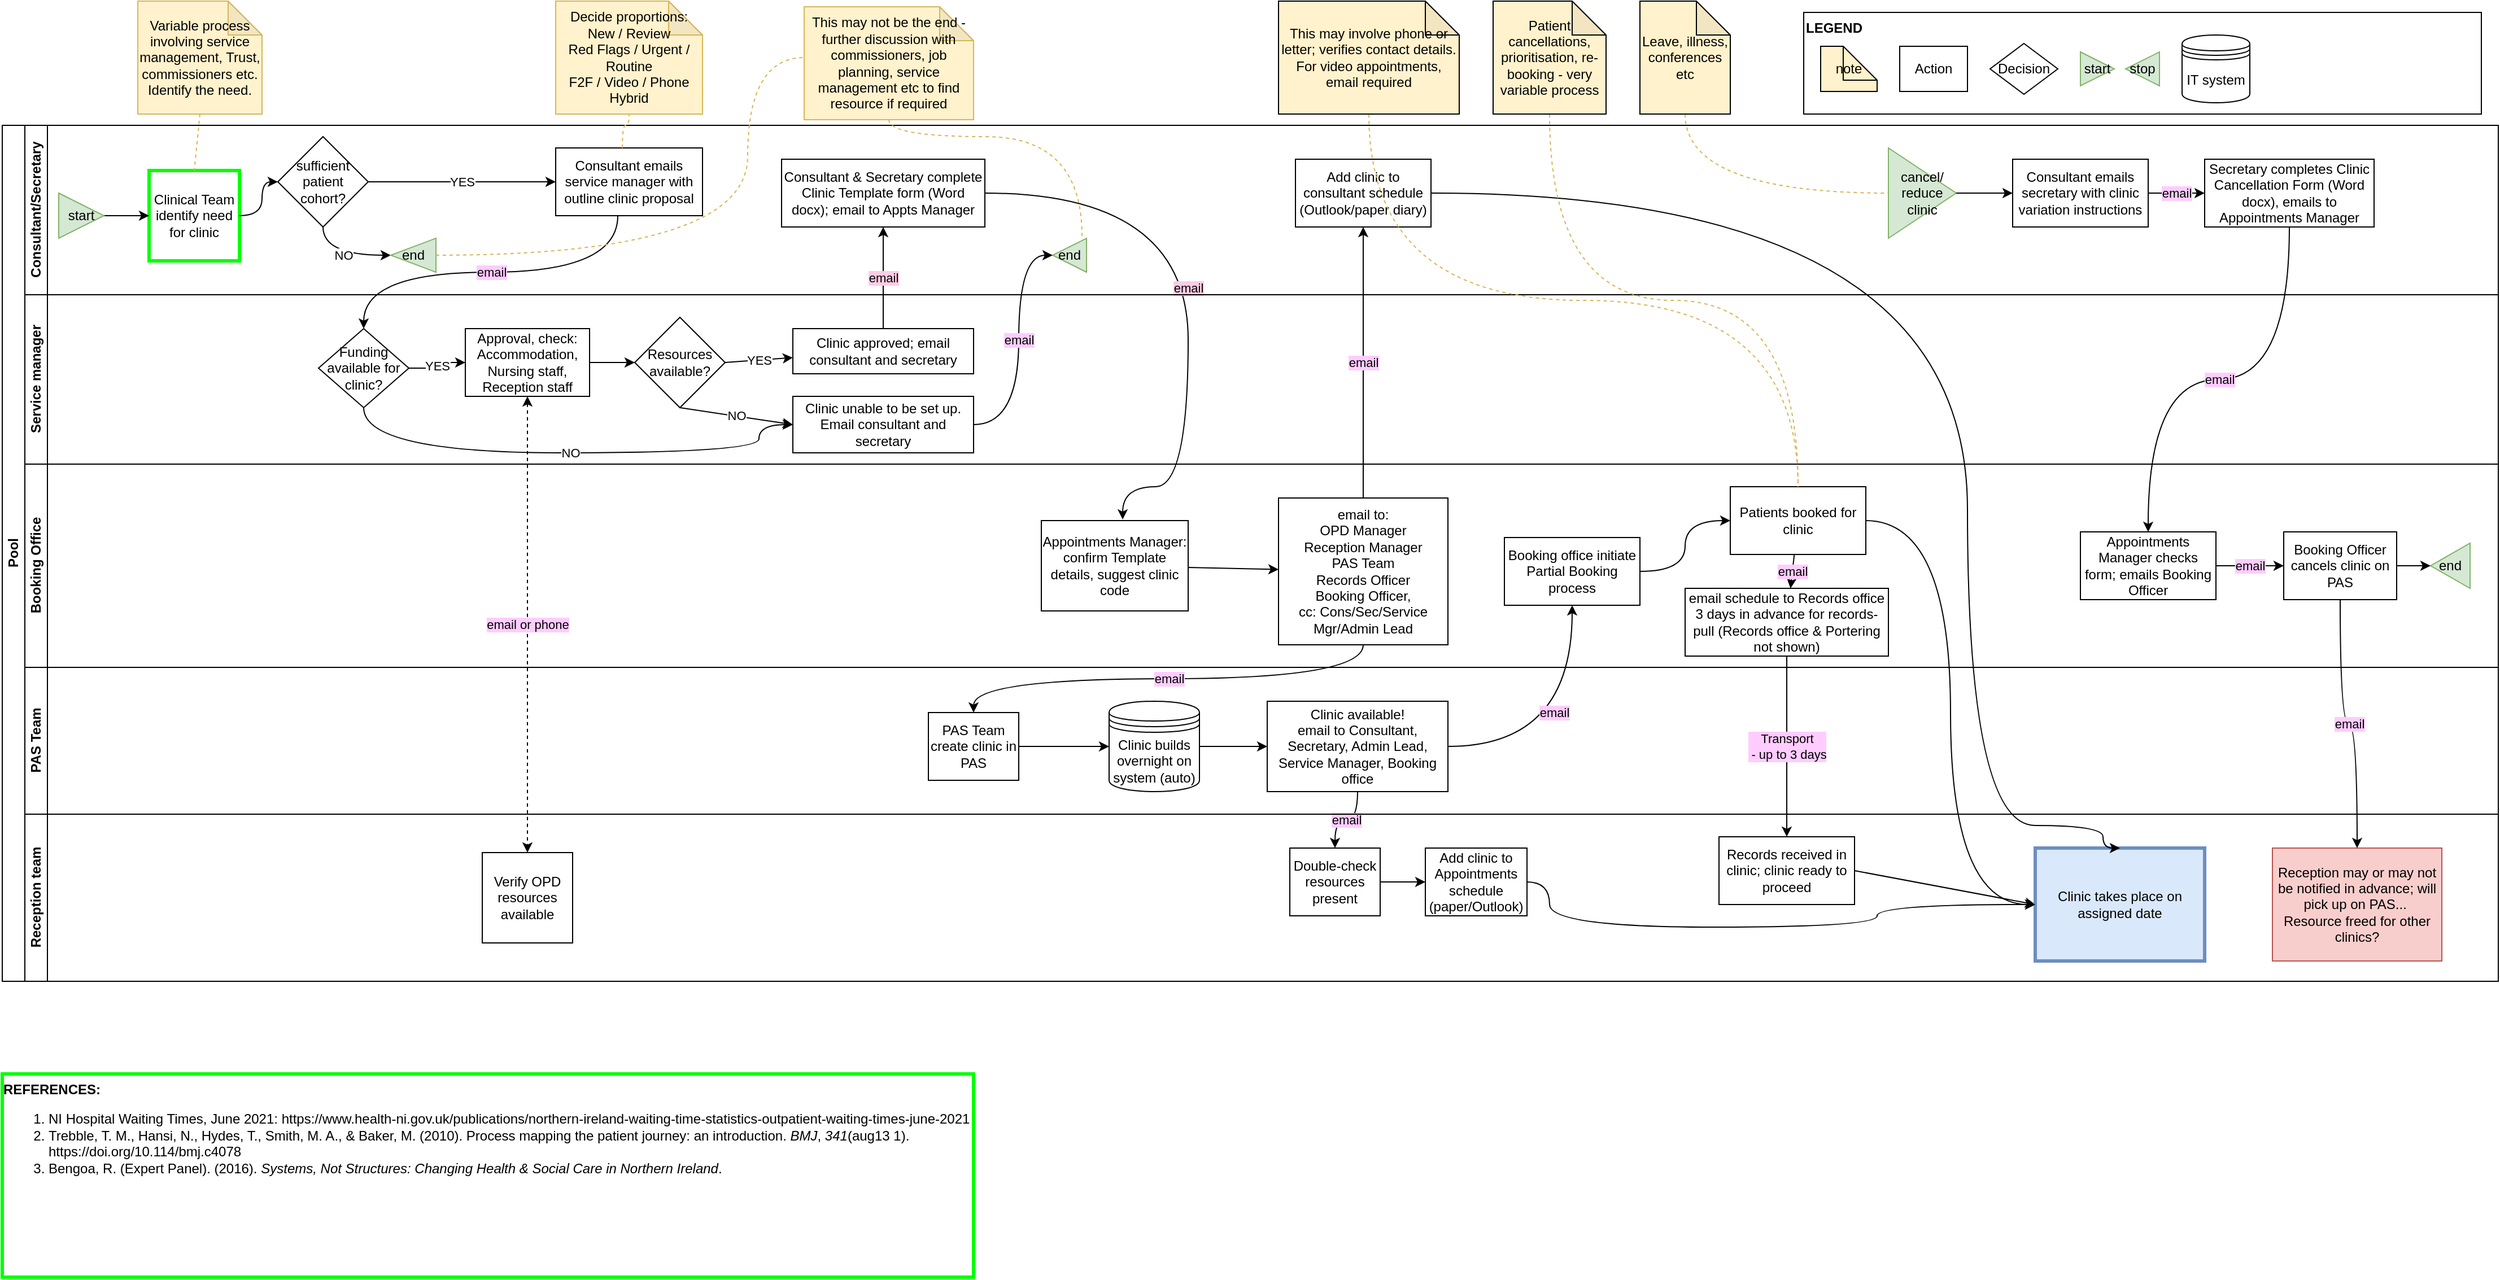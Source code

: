 <mxfile version="15.7.0" type="github">
  <diagram id="prtHgNgQTEPvFCAcTncT" name="Page-1">
    <mxGraphModel dx="1673" dy="829" grid="1" gridSize="10" guides="1" tooltips="1" connect="1" arrows="1" fold="1" page="1" pageScale="1" pageWidth="827" pageHeight="1169" math="0" shadow="0">
      <root>
        <mxCell id="0" />
        <mxCell id="1" parent="0" />
        <mxCell id="dNxyNK7c78bLwvsdeMH5-19" value="Pool" style="swimlane;html=1;childLayout=stackLayout;resizeParent=1;resizeParentMax=0;horizontal=0;startSize=20;horizontalStack=0;fillColor=default;strokeColor=default;fontColor=default;" parent="1" vertex="1">
          <mxGeometry x="130" y="140" width="2210" height="758" as="geometry" />
        </mxCell>
        <mxCell id="dNxyNK7c78bLwvsdeMH5-35" value="email" style="edgeStyle=orthogonalEdgeStyle;rounded=0;orthogonalLoop=1;jettySize=auto;html=1;endArrow=classic;endFill=1;labelBackgroundColor=#FFCCE6;fontColor=default;exitX=1;exitY=0.5;exitDx=0;exitDy=0;fillColor=#e1d5e7;curved=1;entryX=0.554;entryY=-0.012;entryDx=0;entryDy=0;entryPerimeter=0;" parent="dNxyNK7c78bLwvsdeMH5-19" source="dNxyNK7c78bLwvsdeMH5-28" target="dNxyNK7c78bLwvsdeMH5-34" edge="1">
          <mxGeometry relative="1" as="geometry">
            <Array as="points">
              <mxPoint x="1050" y="60" />
              <mxPoint x="1050" y="320" />
              <mxPoint x="992" y="320" />
            </Array>
          </mxGeometry>
        </mxCell>
        <mxCell id="dNxyNK7c78bLwvsdeMH5-21" value="Consultant/Secretary" style="swimlane;html=1;startSize=20;horizontal=0;fillColor=default;strokeColor=default;fontColor=default;" parent="dNxyNK7c78bLwvsdeMH5-19" vertex="1">
          <mxGeometry x="20" width="2190" height="150" as="geometry" />
        </mxCell>
        <mxCell id="dNxyNK7c78bLwvsdeMH5-26" value="Consultant emails service manager with outline clinic proposal" style="rounded=0;whiteSpace=wrap;html=1;fontFamily=Helvetica;fontSize=12;fontColor=#000000;align=center;fillColor=default;strokeColor=default;" parent="dNxyNK7c78bLwvsdeMH5-21" vertex="1">
          <mxGeometry x="470" y="20" width="130" height="60" as="geometry" />
        </mxCell>
        <mxCell id="dNxyNK7c78bLwvsdeMH5-28" value="Consultant &amp;amp; Secretary complete Clinic Template form (Word docx); email to Appts Manager" style="whiteSpace=wrap;html=1;fontFamily=Helvetica;fontSize=12;fontColor=#000000;align=center;fillColor=default;strokeColor=default;" parent="dNxyNK7c78bLwvsdeMH5-21" vertex="1">
          <mxGeometry x="670" y="30" width="180" height="60" as="geometry" />
        </mxCell>
        <mxCell id="bUu3UqVvejy8OzPvvDE9-3" value="YES" style="edgeStyle=orthogonalEdgeStyle;rounded=0;orthogonalLoop=1;jettySize=auto;html=1;exitX=1;exitY=0.5;exitDx=0;exitDy=0;entryX=0;entryY=0.5;entryDx=0;entryDy=0;labelBackgroundColor=default;fontColor=default;strokeColor=default;startArrow=none;fillColor=default;" parent="dNxyNK7c78bLwvsdeMH5-21" source="bUu3UqVvejy8OzPvvDE9-5" target="dNxyNK7c78bLwvsdeMH5-26" edge="1">
          <mxGeometry relative="1" as="geometry" />
        </mxCell>
        <mxCell id="bUu3UqVvejy8OzPvvDE9-2" value="Clinical Team identify need for clinic" style="whiteSpace=wrap;html=1;aspect=fixed;fontColor=default;strokeColor=#00FF00;fillColor=default;strokeWidth=3;" parent="dNxyNK7c78bLwvsdeMH5-21" vertex="1">
          <mxGeometry x="110" y="40" width="80" height="80" as="geometry" />
        </mxCell>
        <mxCell id="bUu3UqVvejy8OzPvvDE9-5" value="sufficient patient cohort?" style="rhombus;whiteSpace=wrap;html=1;fontColor=default;strokeColor=default;fillColor=default;" parent="dNxyNK7c78bLwvsdeMH5-21" vertex="1">
          <mxGeometry x="224" y="10" width="80" height="80" as="geometry" />
        </mxCell>
        <mxCell id="bUu3UqVvejy8OzPvvDE9-6" value="" style="edgeStyle=orthogonalEdgeStyle;rounded=0;orthogonalLoop=1;jettySize=auto;html=1;exitX=1;exitY=0.5;exitDx=0;exitDy=0;entryX=0;entryY=0.5;entryDx=0;entryDy=0;labelBackgroundColor=default;fontColor=default;strokeColor=default;endArrow=classic;fillColor=default;endFill=1;curved=1;" parent="dNxyNK7c78bLwvsdeMH5-21" source="bUu3UqVvejy8OzPvvDE9-2" target="bUu3UqVvejy8OzPvvDE9-5" edge="1">
          <mxGeometry relative="1" as="geometry">
            <mxPoint x="314" y="290" as="sourcePoint" />
            <mxPoint x="454" y="290" as="targetPoint" />
          </mxGeometry>
        </mxCell>
        <mxCell id="bUu3UqVvejy8OzPvvDE9-7" value="NO" style="edgeStyle=orthogonalEdgeStyle;rounded=0;orthogonalLoop=1;jettySize=auto;html=1;exitX=0.5;exitY=1;exitDx=0;exitDy=0;labelBackgroundColor=default;fontColor=default;strokeColor=default;entryX=1;entryY=0.5;entryDx=0;entryDy=0;fillColor=default;curved=1;" parent="dNxyNK7c78bLwvsdeMH5-21" source="bUu3UqVvejy8OzPvvDE9-5" target="bUu3UqVvejy8OzPvvDE9-9" edge="1">
          <mxGeometry relative="1" as="geometry">
            <mxPoint x="298" y="100" as="targetPoint" />
          </mxGeometry>
        </mxCell>
        <mxCell id="bUu3UqVvejy8OzPvvDE9-9" value="end" style="triangle;whiteSpace=wrap;html=1;strokeColor=#82b366;fillColor=#d5e8d4;comic=0;direction=west;fontColor=default;" parent="dNxyNK7c78bLwvsdeMH5-21" vertex="1">
          <mxGeometry x="324" y="100" width="40" height="30" as="geometry" />
        </mxCell>
        <mxCell id="bUu3UqVvejy8OzPvvDE9-26" style="edgeStyle=orthogonalEdgeStyle;rounded=0;orthogonalLoop=1;jettySize=auto;html=1;exitX=1;exitY=0.5;exitDx=0;exitDy=0;entryX=0;entryY=0.5;entryDx=0;entryDy=0;labelBackgroundColor=default;fontColor=default;strokeColor=default;fillColor=default;" parent="dNxyNK7c78bLwvsdeMH5-21" source="dNxyNK7c78bLwvsdeMH5-23" target="bUu3UqVvejy8OzPvvDE9-2" edge="1">
          <mxGeometry relative="1" as="geometry" />
        </mxCell>
        <mxCell id="dNxyNK7c78bLwvsdeMH5-23" value="start" style="triangle;whiteSpace=wrap;html=1;fillColor=#d5e8d4;strokeColor=#82b366;fontColor=default;" parent="dNxyNK7c78bLwvsdeMH5-21" vertex="1">
          <mxGeometry x="30" y="60" width="40" height="40" as="geometry" />
        </mxCell>
        <mxCell id="bUu3UqVvejy8OzPvvDE9-34" value="Add clinic to consultant schedule (Outlook/paper diary)" style="whiteSpace=wrap;html=1;fontColor=#000000;fillColor=default;strokeColor=default;" parent="dNxyNK7c78bLwvsdeMH5-21" vertex="1">
          <mxGeometry x="1125" y="30" width="120" height="60" as="geometry" />
        </mxCell>
        <mxCell id="bUu3UqVvejy8OzPvvDE9-47" value="cancel/ reduce clinic" style="triangle;whiteSpace=wrap;html=1;labelBackgroundColor=none;comic=0;strokeColor=#82b366;fillColor=#d5e8d4;fontColor=default;" parent="dNxyNK7c78bLwvsdeMH5-21" vertex="1">
          <mxGeometry x="1650" y="20" width="60" height="80" as="geometry" />
        </mxCell>
        <mxCell id="ydvmDRrFAN9WvAYJlnI0-10" value="Secretary completes Clinic Cancellation Form (Word docx), emails to Appointments Manager" style="whiteSpace=wrap;html=1;fillColor=none;comic=0;" parent="dNxyNK7c78bLwvsdeMH5-21" vertex="1">
          <mxGeometry x="1930" y="30" width="150" height="60" as="geometry" />
        </mxCell>
        <mxCell id="dNxyNK7c78bLwvsdeMH5-20" value="Service manager" style="swimlane;html=1;startSize=20;horizontal=0;fillColor=default;strokeColor=default;fontColor=default;" parent="dNxyNK7c78bLwvsdeMH5-19" vertex="1">
          <mxGeometry x="20" y="150" width="2190" height="150" as="geometry" />
        </mxCell>
        <mxCell id="ydvmDRrFAN9WvAYJlnI0-27" value="NO" style="edgeStyle=orthogonalEdgeStyle;curved=1;rounded=0;orthogonalLoop=1;jettySize=auto;html=1;exitX=0.5;exitY=1;exitDx=0;exitDy=0;entryX=0;entryY=0.5;entryDx=0;entryDy=0;labelBackgroundColor=#FFFFFF;" parent="dNxyNK7c78bLwvsdeMH5-20" source="dNxyNK7c78bLwvsdeMH5-24" target="bUu3UqVvejy8OzPvvDE9-14" edge="1">
          <mxGeometry relative="1" as="geometry">
            <Array as="points">
              <mxPoint x="300" y="140" />
              <mxPoint x="650" y="140" />
              <mxPoint x="650" y="115" />
            </Array>
          </mxGeometry>
        </mxCell>
        <mxCell id="dNxyNK7c78bLwvsdeMH5-24" value="Funding available for clinic?" style="rhombus;rounded=0;whiteSpace=wrap;html=1;fontFamily=Helvetica;fontSize=12;fontColor=#000000;align=center;fillColor=default;strokeColor=default;" parent="dNxyNK7c78bLwvsdeMH5-20" vertex="1">
          <mxGeometry x="260" y="30" width="80" height="70" as="geometry" />
        </mxCell>
        <mxCell id="MgAUhCTMofZDbDg7m2BW-11" value="YES" style="edgeStyle=orthogonalEdgeStyle;rounded=0;orthogonalLoop=1;jettySize=auto;html=1;exitX=1;exitY=0.5;exitDx=0;exitDy=0;entryX=0;entryY=0.5;entryDx=0;entryDy=0;fontColor=default;strokeColor=default;labelBackgroundColor=default;" parent="dNxyNK7c78bLwvsdeMH5-20" source="dNxyNK7c78bLwvsdeMH5-24" target="dNxyNK7c78bLwvsdeMH5-30" edge="1">
          <mxGeometry relative="1" as="geometry" />
        </mxCell>
        <mxCell id="bUu3UqVvejy8OzPvvDE9-13" value="" style="edgeStyle=orthogonalEdgeStyle;rounded=0;orthogonalLoop=1;jettySize=auto;html=1;labelBackgroundColor=default;fontColor=default;strokeColor=default;" parent="dNxyNK7c78bLwvsdeMH5-20" source="dNxyNK7c78bLwvsdeMH5-30" target="bUu3UqVvejy8OzPvvDE9-12" edge="1">
          <mxGeometry relative="1" as="geometry" />
        </mxCell>
        <mxCell id="dNxyNK7c78bLwvsdeMH5-30" value="Approval, check: Accommodation, Nursing staff,&lt;br&gt;Reception staff" style="rounded=0;whiteSpace=wrap;html=1;fontFamily=Helvetica;fontSize=12;fontColor=#000000;align=center;fillColor=default;strokeColor=default;" parent="dNxyNK7c78bLwvsdeMH5-20" vertex="1">
          <mxGeometry x="390" y="30" width="110" height="60" as="geometry" />
        </mxCell>
        <mxCell id="bUu3UqVvejy8OzPvvDE9-12" value="Resources available?" style="rhombus;whiteSpace=wrap;html=1;comic=0;fontColor=default;strokeColor=default;fillColor=default;" parent="dNxyNK7c78bLwvsdeMH5-20" vertex="1">
          <mxGeometry x="540" y="20" width="80" height="80" as="geometry" />
        </mxCell>
        <mxCell id="bUu3UqVvejy8OzPvvDE9-14" value="Clinic unable to be set up. Email consultant and secretary" style="whiteSpace=wrap;html=1;comic=0;fillColor=default;strokeColor=default;fontColor=default;" parent="dNxyNK7c78bLwvsdeMH5-20" vertex="1">
          <mxGeometry x="680" y="90" width="160" height="50" as="geometry" />
        </mxCell>
        <mxCell id="bUu3UqVvejy8OzPvvDE9-15" value="NO" style="rounded=0;orthogonalLoop=1;jettySize=auto;html=1;labelBackgroundColor=default;fontColor=default;strokeColor=default;exitX=0.5;exitY=1;exitDx=0;exitDy=0;entryX=0;entryY=0.5;entryDx=0;entryDy=0;" parent="dNxyNK7c78bLwvsdeMH5-20" source="bUu3UqVvejy8OzPvvDE9-12" target="bUu3UqVvejy8OzPvvDE9-14" edge="1">
          <mxGeometry relative="1" as="geometry" />
        </mxCell>
        <mxCell id="bUu3UqVvejy8OzPvvDE9-19" value="Clinic approved; email consultant and secretary" style="whiteSpace=wrap;html=1;comic=0;fillColor=default;strokeColor=default;fontColor=default;" parent="dNxyNK7c78bLwvsdeMH5-20" vertex="1">
          <mxGeometry x="680" y="30" width="160" height="40" as="geometry" />
        </mxCell>
        <mxCell id="bUu3UqVvejy8OzPvvDE9-20" value="YES" style="rounded=0;orthogonalLoop=1;jettySize=auto;html=1;labelBackgroundColor=default;fontColor=default;strokeColor=default;exitX=1;exitY=0.5;exitDx=0;exitDy=0;" parent="dNxyNK7c78bLwvsdeMH5-20" source="bUu3UqVvejy8OzPvvDE9-12" target="bUu3UqVvejy8OzPvvDE9-19" edge="1">
          <mxGeometry relative="1" as="geometry" />
        </mxCell>
        <mxCell id="dNxyNK7c78bLwvsdeMH5-22" value="Booking Office" style="swimlane;html=1;startSize=20;horizontal=0;fillColor=default;strokeColor=default;fontColor=default;" parent="dNxyNK7c78bLwvsdeMH5-19" vertex="1">
          <mxGeometry x="20" y="300" width="2190" height="180" as="geometry" />
        </mxCell>
        <mxCell id="dNxyNK7c78bLwvsdeMH5-37" value="" style="rounded=0;orthogonalLoop=1;jettySize=auto;html=1;endArrow=classic;endFill=1;strokeColor=default;labelBackgroundColor=default;fontColor=default;" parent="dNxyNK7c78bLwvsdeMH5-22" source="dNxyNK7c78bLwvsdeMH5-34" target="dNxyNK7c78bLwvsdeMH5-36" edge="1">
          <mxGeometry relative="1" as="geometry" />
        </mxCell>
        <mxCell id="dNxyNK7c78bLwvsdeMH5-34" value="Appointments Manager: confirm Template details,&amp;nbsp;suggest clinic code" style="rounded=0;whiteSpace=wrap;html=1;fontFamily=Helvetica;fontSize=12;fontColor=#000000;align=center;fillColor=default;strokeColor=default;" parent="dNxyNK7c78bLwvsdeMH5-22" vertex="1">
          <mxGeometry x="900" y="50" width="130" height="80" as="geometry" />
        </mxCell>
        <mxCell id="dNxyNK7c78bLwvsdeMH5-36" value="email to:&lt;br&gt;OPD Manager&lt;br&gt;Reception Manager&lt;br&gt;PAS Team&lt;br&gt;Records Officer&lt;br&gt;Booking Officer,&lt;br&gt;cc: Cons/Sec/Service Mgr/Admin Lead" style="whiteSpace=wrap;html=1;fontFamily=Helvetica;fontSize=12;fontColor=#000000;align=center;fillColor=default;strokeColor=default;" parent="dNxyNK7c78bLwvsdeMH5-22" vertex="1">
          <mxGeometry x="1110" y="30" width="150" height="130" as="geometry" />
        </mxCell>
        <mxCell id="bUu3UqVvejy8OzPvvDE9-36" value="Booking office initiate Partial Booking process" style="whiteSpace=wrap;html=1;fontColor=#000000;fillColor=default;strokeColor=default;" parent="dNxyNK7c78bLwvsdeMH5-22" vertex="1">
          <mxGeometry x="1310" y="65" width="120" height="60" as="geometry" />
        </mxCell>
        <mxCell id="bUu3UqVvejy8OzPvvDE9-39" value="Patients booked for clinic" style="whiteSpace=wrap;html=1;fontColor=#000000;fillColor=default;strokeColor=default;" parent="dNxyNK7c78bLwvsdeMH5-22" vertex="1">
          <mxGeometry x="1510" y="20" width="120" height="60" as="geometry" />
        </mxCell>
        <mxCell id="bUu3UqVvejy8OzPvvDE9-40" value="" style="edgeStyle=orthogonalEdgeStyle;curved=1;rounded=0;jumpStyle=arc;orthogonalLoop=1;jettySize=auto;html=1;labelBackgroundColor=default;fontColor=default;strokeColor=default;fillColor=default;" parent="dNxyNK7c78bLwvsdeMH5-22" source="bUu3UqVvejy8OzPvvDE9-36" target="bUu3UqVvejy8OzPvvDE9-39" edge="1">
          <mxGeometry relative="1" as="geometry" />
        </mxCell>
        <mxCell id="bUu3UqVvejy8OzPvvDE9-45" value="email schedule to Records office 3 days in advance for records-pull (Records office &amp;amp; Portering not shown)" style="whiteSpace=wrap;html=1;fontColor=#000000;fillColor=default;strokeColor=default;" parent="dNxyNK7c78bLwvsdeMH5-22" vertex="1">
          <mxGeometry x="1470" y="110" width="180" height="60" as="geometry" />
        </mxCell>
        <mxCell id="bUu3UqVvejy8OzPvvDE9-46" value="email" style="rounded=0;jumpStyle=arc;orthogonalLoop=1;jettySize=auto;html=1;labelBackgroundColor=#FFCCFF;fontColor=default;strokeColor=default;fillColor=default;" parent="dNxyNK7c78bLwvsdeMH5-22" source="bUu3UqVvejy8OzPvvDE9-39" target="bUu3UqVvejy8OzPvvDE9-45" edge="1">
          <mxGeometry relative="1" as="geometry" />
        </mxCell>
        <mxCell id="ydvmDRrFAN9WvAYJlnI0-12" value="Appointments Manager checks form; emails Booking Officer" style="whiteSpace=wrap;html=1;fillColor=none;comic=0;" parent="dNxyNK7c78bLwvsdeMH5-22" vertex="1">
          <mxGeometry x="1820" y="60" width="120" height="60" as="geometry" />
        </mxCell>
        <mxCell id="ydvmDRrFAN9WvAYJlnI0-18" value="end" style="triangle;direction=west;whiteSpace=wrap;html=1;fillColor=#d5e8d4;strokeColor=#82b366;" parent="dNxyNK7c78bLwvsdeMH5-22" vertex="1">
          <mxGeometry x="2130" y="70" width="35" height="40" as="geometry" />
        </mxCell>
        <mxCell id="ydvmDRrFAN9WvAYJlnI0-14" value="Booking Officer cancels clinic on PAS" style="whiteSpace=wrap;html=1;fillColor=none;comic=0;" parent="dNxyNK7c78bLwvsdeMH5-22" vertex="1">
          <mxGeometry x="2000" y="60" width="100" height="60" as="geometry" />
        </mxCell>
        <mxCell id="ydvmDRrFAN9WvAYJlnI0-15" value="email" style="edgeStyle=none;rounded=0;orthogonalLoop=1;jettySize=auto;html=1;labelBackgroundColor=#FFCCFF;" parent="dNxyNK7c78bLwvsdeMH5-22" source="ydvmDRrFAN9WvAYJlnI0-12" target="ydvmDRrFAN9WvAYJlnI0-14" edge="1">
          <mxGeometry relative="1" as="geometry" />
        </mxCell>
        <mxCell id="ydvmDRrFAN9WvAYJlnI0-19" value="" style="edgeStyle=none;rounded=0;orthogonalLoop=1;jettySize=auto;html=1;labelBackgroundColor=#FFCCFF;endArrow=classic;endFill=1;" parent="dNxyNK7c78bLwvsdeMH5-22" source="ydvmDRrFAN9WvAYJlnI0-14" target="ydvmDRrFAN9WvAYJlnI0-18" edge="1">
          <mxGeometry relative="1" as="geometry">
            <mxPoint x="2065" y="90" as="sourcePoint" />
            <mxPoint x="2145" y="90" as="targetPoint" />
          </mxGeometry>
        </mxCell>
        <mxCell id="bUu3UqVvejy8OzPvvDE9-33" value="email" style="rounded=0;jumpStyle=arc;orthogonalLoop=1;jettySize=auto;html=1;exitX=0.5;exitY=1;exitDx=0;exitDy=0;entryX=0.5;entryY=0;entryDx=0;entryDy=0;labelBackgroundColor=#FFCCFF;fontColor=default;strokeColor=default;fillColor=default;edgeStyle=orthogonalEdgeStyle;curved=1;" parent="dNxyNK7c78bLwvsdeMH5-19" source="bUu3UqVvejy8OzPvvDE9-30" target="MgAUhCTMofZDbDg7m2BW-9" edge="1">
          <mxGeometry relative="1" as="geometry" />
        </mxCell>
        <mxCell id="MgAUhCTMofZDbDg7m2BW-1" value="PAS Team" style="swimlane;html=1;startSize=20;horizontal=0;fillColor=default;strokeColor=default;fontColor=default;" parent="dNxyNK7c78bLwvsdeMH5-19" vertex="1">
          <mxGeometry x="20" y="480" width="2190" height="130" as="geometry" />
        </mxCell>
        <mxCell id="MgAUhCTMofZDbDg7m2BW-2" value="" style="edgeStyle=orthogonalEdgeStyle;rounded=0;orthogonalLoop=1;jettySize=auto;html=1;endArrow=classic;endFill=1;strokeColor=default;labelBackgroundColor=default;fontColor=default;entryX=0;entryY=0.5;entryDx=0;entryDy=0;" parent="MgAUhCTMofZDbDg7m2BW-1" source="MgAUhCTMofZDbDg7m2BW-3" target="bUu3UqVvejy8OzPvvDE9-28" edge="1">
          <mxGeometry relative="1" as="geometry">
            <mxPoint x="920" y="70" as="targetPoint" />
          </mxGeometry>
        </mxCell>
        <mxCell id="MgAUhCTMofZDbDg7m2BW-3" value="PAS Team create clinic in PAS" style="rounded=0;whiteSpace=wrap;html=1;fontFamily=Helvetica;fontSize=12;fontColor=default;align=center;strokeColor=default;labelBackgroundColor=default;" parent="MgAUhCTMofZDbDg7m2BW-1" vertex="1">
          <mxGeometry x="800" y="40" width="80" height="60" as="geometry" />
        </mxCell>
        <mxCell id="bUu3UqVvejy8OzPvvDE9-28" value="Clinic builds overnight on system (auto)" style="shape=datastore;rounded=0;whiteSpace=wrap;html=1;fontFamily=Helvetica;fontSize=12;fontColor=default;align=center;strokeColor=default;labelBackgroundColor=none;" parent="MgAUhCTMofZDbDg7m2BW-1" vertex="1">
          <mxGeometry x="960" y="30" width="80" height="80" as="geometry" />
        </mxCell>
        <mxCell id="bUu3UqVvejy8OzPvvDE9-30" value="Clinic available!&lt;br&gt;email to Consultant, Secretary, Admin Lead, Service Manager, Booking office" style="whiteSpace=wrap;html=1;rounded=0;fontColor=default;strokeColor=default;labelBackgroundColor=default;fillColor=default;" parent="MgAUhCTMofZDbDg7m2BW-1" vertex="1">
          <mxGeometry x="1100" y="30" width="160" height="80" as="geometry" />
        </mxCell>
        <mxCell id="bUu3UqVvejy8OzPvvDE9-31" value="" style="edgeStyle=orthogonalEdgeStyle;rounded=0;orthogonalLoop=1;jettySize=auto;html=1;labelBackgroundColor=default;fontColor=default;strokeColor=default;fillColor=default;" parent="MgAUhCTMofZDbDg7m2BW-1" source="bUu3UqVvejy8OzPvvDE9-28" target="bUu3UqVvejy8OzPvvDE9-30" edge="1">
          <mxGeometry relative="1" as="geometry" />
        </mxCell>
        <mxCell id="bUu3UqVvejy8OzPvvDE9-11" value="email" style="edgeStyle=orthogonalEdgeStyle;rounded=0;orthogonalLoop=1;jettySize=auto;html=1;labelBackgroundColor=#FFCCFF;fontColor=default;strokeColor=default;curved=1;" parent="dNxyNK7c78bLwvsdeMH5-19" source="dNxyNK7c78bLwvsdeMH5-26" target="dNxyNK7c78bLwvsdeMH5-24" edge="1">
          <mxGeometry relative="1" as="geometry">
            <Array as="points">
              <mxPoint x="545" y="130" />
              <mxPoint x="320" y="130" />
            </Array>
          </mxGeometry>
        </mxCell>
        <mxCell id="bUu3UqVvejy8OzPvvDE9-21" value="email" style="rounded=0;orthogonalLoop=1;jettySize=auto;html=1;exitX=0.5;exitY=0;exitDx=0;exitDy=0;labelBackgroundColor=#FFCCE6;fontColor=default;strokeColor=default;entryX=0.5;entryY=1;entryDx=0;entryDy=0;" parent="dNxyNK7c78bLwvsdeMH5-19" source="bUu3UqVvejy8OzPvvDE9-19" target="dNxyNK7c78bLwvsdeMH5-28" edge="1">
          <mxGeometry relative="1" as="geometry" />
        </mxCell>
        <mxCell id="MgAUhCTMofZDbDg7m2BW-7" value="Reception team" style="swimlane;html=1;startSize=20;horizontal=0;fillColor=default;strokeColor=default;fontColor=default;" parent="dNxyNK7c78bLwvsdeMH5-19" vertex="1">
          <mxGeometry x="20" y="610" width="2190" height="148" as="geometry" />
        </mxCell>
        <mxCell id="MgAUhCTMofZDbDg7m2BW-8" value="" style="edgeStyle=orthogonalEdgeStyle;rounded=0;orthogonalLoop=1;jettySize=auto;html=1;endArrow=classic;endFill=1;strokeColor=default;labelBackgroundColor=default;fontColor=default;" parent="MgAUhCTMofZDbDg7m2BW-7" source="MgAUhCTMofZDbDg7m2BW-9" target="MgAUhCTMofZDbDg7m2BW-10" edge="1">
          <mxGeometry relative="1" as="geometry" />
        </mxCell>
        <mxCell id="MgAUhCTMofZDbDg7m2BW-9" value="Double-check resources present" style="rounded=0;whiteSpace=wrap;html=1;fontFamily=Helvetica;fontSize=12;fontColor=default;align=center;strokeColor=default;labelBackgroundColor=default;" parent="MgAUhCTMofZDbDg7m2BW-7" vertex="1">
          <mxGeometry x="1120" y="30" width="80" height="60" as="geometry" />
        </mxCell>
        <mxCell id="ydvmDRrFAN9WvAYJlnI0-22" style="edgeStyle=orthogonalEdgeStyle;rounded=0;orthogonalLoop=1;jettySize=auto;html=1;exitX=1;exitY=0.5;exitDx=0;exitDy=0;entryX=0;entryY=0.5;entryDx=0;entryDy=0;labelBackgroundColor=#FFCCFF;curved=1;" parent="MgAUhCTMofZDbDg7m2BW-7" source="MgAUhCTMofZDbDg7m2BW-10" target="jmSXlM150MN2Wve_eNSR-1" edge="1">
          <mxGeometry relative="1" as="geometry">
            <mxPoint x="1370" y="50" as="targetPoint" />
            <Array as="points">
              <mxPoint x="1350" y="60" />
              <mxPoint x="1350" y="100" />
              <mxPoint x="1640" y="100" />
              <mxPoint x="1640" y="80" />
            </Array>
          </mxGeometry>
        </mxCell>
        <mxCell id="MgAUhCTMofZDbDg7m2BW-10" value="Add clinic to Appointments schedule (paper/Outlook)" style="whiteSpace=wrap;html=1;fontFamily=Helvetica;fontSize=12;fontColor=default;align=center;fillColor=default;strokeColor=default;labelBackgroundColor=default;" parent="MgAUhCTMofZDbDg7m2BW-7" vertex="1">
          <mxGeometry x="1240" y="30" width="90" height="60" as="geometry" />
        </mxCell>
        <mxCell id="ydvmDRrFAN9WvAYJlnI0-23" value="Records received in clinic; clinic ready to proceed" style="whiteSpace=wrap;html=1;fontColor=#000000;" parent="MgAUhCTMofZDbDg7m2BW-7" vertex="1">
          <mxGeometry x="1500" y="20" width="120" height="60" as="geometry" />
        </mxCell>
        <mxCell id="ydvmDRrFAN9WvAYJlnI0-25" style="edgeStyle=none;rounded=0;orthogonalLoop=1;jettySize=auto;html=1;exitX=1;exitY=0.5;exitDx=0;exitDy=0;labelBackgroundColor=#FFCCFF;entryX=0;entryY=0.5;entryDx=0;entryDy=0;" parent="MgAUhCTMofZDbDg7m2BW-7" source="ydvmDRrFAN9WvAYJlnI0-23" target="jmSXlM150MN2Wve_eNSR-1" edge="1">
          <mxGeometry relative="1" as="geometry">
            <mxPoint x="1760" y="55" as="targetPoint" />
          </mxGeometry>
        </mxCell>
        <mxCell id="jmSXlM150MN2Wve_eNSR-1" value="Clinic takes place on assigned date" style="rounded=0;whiteSpace=wrap;html=1;strokeWidth=3;fillColor=#dae8fc;strokeColor=#6c8ebf;" parent="MgAUhCTMofZDbDg7m2BW-7" vertex="1">
          <mxGeometry x="1780" y="30" width="150" height="100" as="geometry" />
        </mxCell>
        <mxCell id="jmSXlM150MN2Wve_eNSR-6" value="Reception may or may not be notified in advance; will pick up on PAS...&amp;nbsp;&lt;br&gt;Resource freed for other clinics?" style="whiteSpace=wrap;html=1;fillColor=#f8cecc;comic=0;labelBackgroundColor=none;strokeColor=#b85450;" parent="MgAUhCTMofZDbDg7m2BW-7" vertex="1">
          <mxGeometry x="1990" y="30" width="150" height="100" as="geometry" />
        </mxCell>
        <mxCell id="6tHa01kvTNGX4aFzu9tM-2" value="Verify OPD resources available" style="whiteSpace=wrap;html=1;aspect=fixed;align=center;" vertex="1" parent="MgAUhCTMofZDbDg7m2BW-7">
          <mxGeometry x="405" y="34" width="80" height="80" as="geometry" />
        </mxCell>
        <mxCell id="bUu3UqVvejy8OzPvvDE9-32" value="email" style="rounded=0;orthogonalLoop=1;jettySize=auto;html=1;exitX=0.5;exitY=1;exitDx=0;exitDy=0;entryX=0.5;entryY=0;entryDx=0;entryDy=0;labelBackgroundColor=#FFCCFF;fontColor=default;strokeColor=default;fillColor=default;jumpStyle=arc;edgeStyle=orthogonalEdgeStyle;curved=1;" parent="dNxyNK7c78bLwvsdeMH5-19" source="dNxyNK7c78bLwvsdeMH5-36" target="MgAUhCTMofZDbDg7m2BW-3" edge="1">
          <mxGeometry relative="1" as="geometry" />
        </mxCell>
        <mxCell id="bUu3UqVvejy8OzPvvDE9-35" value="email" style="edgeStyle=none;rounded=0;jumpStyle=arc;orthogonalLoop=1;jettySize=auto;html=1;labelBackgroundColor=#FFCCFF;fontColor=default;strokeColor=default;fillColor=default;" parent="dNxyNK7c78bLwvsdeMH5-19" source="dNxyNK7c78bLwvsdeMH5-36" target="bUu3UqVvejy8OzPvvDE9-34" edge="1">
          <mxGeometry relative="1" as="geometry" />
        </mxCell>
        <mxCell id="bUu3UqVvejy8OzPvvDE9-38" value="email" style="edgeStyle=orthogonalEdgeStyle;curved=1;rounded=0;jumpStyle=arc;orthogonalLoop=1;jettySize=auto;html=1;exitX=1;exitY=0.5;exitDx=0;exitDy=0;labelBackgroundColor=#FFCCFF;fontColor=default;strokeColor=default;fillColor=default;" parent="dNxyNK7c78bLwvsdeMH5-19" source="bUu3UqVvejy8OzPvvDE9-30" target="bUu3UqVvejy8OzPvvDE9-36" edge="1">
          <mxGeometry x="-0.2" y="30" relative="1" as="geometry">
            <mxPoint as="offset" />
          </mxGeometry>
        </mxCell>
        <mxCell id="bUu3UqVvejy8OzPvvDE9-42" value="" style="edgeStyle=orthogonalEdgeStyle;curved=1;rounded=0;jumpStyle=arc;orthogonalLoop=1;jettySize=auto;html=1;labelBackgroundColor=default;fontColor=default;strokeColor=default;fillColor=default;entryX=0;entryY=0.5;entryDx=0;entryDy=0;" parent="dNxyNK7c78bLwvsdeMH5-19" source="bUu3UqVvejy8OzPvvDE9-39" target="jmSXlM150MN2Wve_eNSR-1" edge="1">
          <mxGeometry relative="1" as="geometry">
            <mxPoint x="1780" y="665" as="targetPoint" />
          </mxGeometry>
        </mxCell>
        <mxCell id="ydvmDRrFAN9WvAYJlnI0-13" value="email" style="edgeStyle=orthogonalEdgeStyle;rounded=0;orthogonalLoop=1;jettySize=auto;html=1;labelBackgroundColor=#FFCCFF;curved=1;" parent="dNxyNK7c78bLwvsdeMH5-19" source="ydvmDRrFAN9WvAYJlnI0-10" target="ydvmDRrFAN9WvAYJlnI0-12" edge="1">
          <mxGeometry relative="1" as="geometry" />
        </mxCell>
        <mxCell id="ydvmDRrFAN9WvAYJlnI0-24" value="Transport&lt;br&gt;&amp;nbsp;- up to 3 days" style="edgeStyle=none;rounded=0;orthogonalLoop=1;jettySize=auto;html=1;labelBackgroundColor=#FFCCFF;" parent="dNxyNK7c78bLwvsdeMH5-19" source="bUu3UqVvejy8OzPvvDE9-45" target="ydvmDRrFAN9WvAYJlnI0-23" edge="1">
          <mxGeometry relative="1" as="geometry" />
        </mxCell>
        <mxCell id="ydvmDRrFAN9WvAYJlnI0-2" value="" style="rounded=0;orthogonalLoop=1;jettySize=auto;html=1;entryX=0.5;entryY=0;entryDx=0;entryDy=0;edgeStyle=orthogonalEdgeStyle;curved=1;" parent="dNxyNK7c78bLwvsdeMH5-19" source="bUu3UqVvejy8OzPvvDE9-34" target="jmSXlM150MN2Wve_eNSR-1" edge="1">
          <mxGeometry relative="1" as="geometry">
            <mxPoint x="1350" y="60" as="targetPoint" />
            <Array as="points">
              <mxPoint x="1740" y="60" />
              <mxPoint x="1740" y="620" />
              <mxPoint x="1860" y="620" />
            </Array>
          </mxGeometry>
        </mxCell>
        <mxCell id="jmSXlM150MN2Wve_eNSR-7" value="email" style="edgeStyle=orthogonalEdgeStyle;curved=1;rounded=0;orthogonalLoop=1;jettySize=auto;html=1;labelBackgroundColor=#FFCCFF;endArrow=classic;endFill=1;" parent="dNxyNK7c78bLwvsdeMH5-19" source="ydvmDRrFAN9WvAYJlnI0-14" target="jmSXlM150MN2Wve_eNSR-6" edge="1">
          <mxGeometry relative="1" as="geometry" />
        </mxCell>
        <mxCell id="6tHa01kvTNGX4aFzu9tM-3" value="email or phone" style="edgeStyle=orthogonalEdgeStyle;rounded=0;orthogonalLoop=1;jettySize=auto;html=1;exitX=0.5;exitY=1;exitDx=0;exitDy=0;entryX=0.5;entryY=0;entryDx=0;entryDy=0;jumpStyle=arc;startArrow=classic;startFill=1;dashed=1;labelBackgroundColor=#FFCCFF;" edge="1" parent="dNxyNK7c78bLwvsdeMH5-19" source="dNxyNK7c78bLwvsdeMH5-30" target="6tHa01kvTNGX4aFzu9tM-2">
          <mxGeometry relative="1" as="geometry" />
        </mxCell>
        <mxCell id="bUu3UqVvejy8OzPvvDE9-43" value="Decide proportions:&lt;br&gt;New / Review&lt;br&gt;Red Flags / Urgent / Routine&lt;br&gt;F2F / Video / Phone&lt;br&gt;Hybrid" style="shape=note;whiteSpace=wrap;html=1;backgroundOutline=1;darkOpacity=0.05;labelBackgroundColor=none;comic=0;strokeColor=#d6b656;fillColor=#fff2cc;" parent="1" vertex="1">
          <mxGeometry x="620" y="30" width="130" height="100" as="geometry" />
        </mxCell>
        <mxCell id="bUu3UqVvejy8OzPvvDE9-44" style="edgeStyle=orthogonalEdgeStyle;curved=1;rounded=0;jumpStyle=arc;orthogonalLoop=1;jettySize=auto;html=1;exitX=0.454;exitY=0;exitDx=0;exitDy=0;labelBackgroundColor=default;fontColor=default;strokeColor=#d6b656;fillColor=#fff2cc;endArrow=none;endFill=0;dashed=1;exitPerimeter=0;" parent="1" source="dNxyNK7c78bLwvsdeMH5-26" target="bUu3UqVvejy8OzPvvDE9-43" edge="1">
          <mxGeometry relative="1" as="geometry" />
        </mxCell>
        <mxCell id="cjcmX-COb20PdfYsusR8-4" value="" style="edgeStyle=none;rounded=0;orthogonalLoop=1;jettySize=auto;exitX=0.5;exitY=1;exitDx=0;exitDy=0;exitPerimeter=0;entryX=0.5;entryY=0;entryDx=0;entryDy=0;dashed=1;labelBackgroundColor=#FFCCE6;endArrow=none;endFill=0;fillColor=#fff2cc;strokeColor=#d6b656;" parent="1" source="cjcmX-COb20PdfYsusR8-3" target="bUu3UqVvejy8OzPvvDE9-2" edge="1">
          <mxGeometry relative="1" as="geometry" />
        </mxCell>
        <mxCell id="cjcmX-COb20PdfYsusR8-3" value="Variable process involving service management, Trust, commissioners etc.&lt;br&gt;Identify the need." style="shape=note;whiteSpace=wrap;html=1;backgroundOutline=1;darkOpacity=0.05;labelBackgroundColor=none;fillColor=#fff2cc;strokeColor=#d6b656;" parent="1" vertex="1">
          <mxGeometry x="250" y="30" width="110" height="100" as="geometry" />
        </mxCell>
        <mxCell id="ydvmDRrFAN9WvAYJlnI0-11" value="email" style="edgeStyle=orthogonalEdgeStyle;curved=1;rounded=0;orthogonalLoop=1;jettySize=auto;html=1;labelBackgroundColor=#FFCCFF;" parent="1" source="ydvmDRrFAN9WvAYJlnI0-8" target="ydvmDRrFAN9WvAYJlnI0-10" edge="1">
          <mxGeometry relative="1" as="geometry" />
        </mxCell>
        <mxCell id="ydvmDRrFAN9WvAYJlnI0-8" value="Consultant emails secretary with clinic variation instructions" style="whiteSpace=wrap;html=1;comic=0;fillColor=none;" parent="1" vertex="1">
          <mxGeometry x="1910" y="170" width="120" height="60" as="geometry" />
        </mxCell>
        <mxCell id="ydvmDRrFAN9WvAYJlnI0-9" value="" style="edgeStyle=orthogonalEdgeStyle;curved=1;rounded=0;orthogonalLoop=1;jettySize=auto;html=1;labelBackgroundColor=#FFCCFF;" parent="1" source="bUu3UqVvejy8OzPvvDE9-47" target="ydvmDRrFAN9WvAYJlnI0-8" edge="1">
          <mxGeometry relative="1" as="geometry" />
        </mxCell>
        <mxCell id="bUu3UqVvejy8OzPvvDE9-16" value="end" style="triangle;direction=west;whiteSpace=wrap;html=1;comic=0;fillColor=#d5e8d4;strokeColor=#82b366;fontColor=default;" parent="1" vertex="1">
          <mxGeometry x="1060" y="240" width="30" height="30" as="geometry" />
        </mxCell>
        <mxCell id="bUu3UqVvejy8OzPvvDE9-17" value="email" style="rounded=0;orthogonalLoop=1;jettySize=auto;html=1;labelBackgroundColor=#FFCCFF;fontColor=default;strokeColor=default;edgeStyle=orthogonalEdgeStyle;curved=1;" parent="1" source="bUu3UqVvejy8OzPvvDE9-14" target="bUu3UqVvejy8OzPvvDE9-16" edge="1">
          <mxGeometry x="0.045" relative="1" as="geometry">
            <Array as="points">
              <mxPoint x="1030" y="405" />
              <mxPoint x="1030" y="255" />
            </Array>
            <mxPoint as="offset" />
          </mxGeometry>
        </mxCell>
        <mxCell id="jmSXlM150MN2Wve_eNSR-9" style="edgeStyle=orthogonalEdgeStyle;curved=1;rounded=0;orthogonalLoop=1;jettySize=auto;html=1;exitX=0.5;exitY=1;exitDx=0;exitDy=0;exitPerimeter=0;labelBackgroundColor=#FFCCFF;endArrow=none;endFill=0;dashed=1;fillColor=#fff2cc;strokeColor=#d6b656;" parent="1" source="jmSXlM150MN2Wve_eNSR-8" target="bUu3UqVvejy8OzPvvDE9-39" edge="1">
          <mxGeometry relative="1" as="geometry" />
        </mxCell>
        <mxCell id="jmSXlM150MN2Wve_eNSR-8" value="This may involve phone or letter; verifies contact details. For video appointments, email required" style="shape=note;whiteSpace=wrap;html=1;backgroundOutline=1;darkOpacity=0.05;labelBackgroundColor=none;fillColor=#FFF2CC;" parent="1" vertex="1">
          <mxGeometry x="1260" y="30" width="160" height="100" as="geometry" />
        </mxCell>
        <mxCell id="jmSXlM150MN2Wve_eNSR-10" value="LEGEND" style="rounded=0;whiteSpace=wrap;html=1;labelBackgroundColor=none;fillColor=none;align=left;verticalAlign=top;fontStyle=1" parent="1" vertex="1">
          <mxGeometry x="1725" y="40" width="600" height="90" as="geometry" />
        </mxCell>
        <mxCell id="cjcmX-COb20PdfYsusR8-2" value="note" style="shape=note;rounded=0;whiteSpace=wrap;html=1;labelBackgroundColor=none;fillColor=#fff2cc;strokeColor=#000000;" parent="1" vertex="1">
          <mxGeometry x="1740" y="70" width="50" height="40" as="geometry" />
        </mxCell>
        <mxCell id="jmSXlM150MN2Wve_eNSR-11" value="Action" style="rounded=0;whiteSpace=wrap;html=1;labelBackgroundColor=none;fillColor=none;" parent="1" vertex="1">
          <mxGeometry x="1810" y="70" width="60" height="40" as="geometry" />
        </mxCell>
        <mxCell id="jmSXlM150MN2Wve_eNSR-12" value="Decision" style="rhombus;whiteSpace=wrap;html=1;labelBackgroundColor=none;fillColor=none;" parent="1" vertex="1">
          <mxGeometry x="1890" y="67.5" width="60" height="45" as="geometry" />
        </mxCell>
        <mxCell id="jmSXlM150MN2Wve_eNSR-14" style="edgeStyle=orthogonalEdgeStyle;curved=1;rounded=0;orthogonalLoop=1;jettySize=auto;html=1;exitX=0.5;exitY=1;exitDx=0;exitDy=0;exitPerimeter=0;entryX=0.133;entryY=1.067;entryDx=0;entryDy=0;entryPerimeter=0;dashed=1;labelBackgroundColor=#FFCCFF;endArrow=none;endFill=0;fillColor=#fff2cc;strokeColor=#d6b656;" parent="1" source="jmSXlM150MN2Wve_eNSR-13" target="bUu3UqVvejy8OzPvvDE9-16" edge="1">
          <mxGeometry relative="1" as="geometry">
            <Array as="points">
              <mxPoint x="915" y="150" />
              <mxPoint x="1086" y="150" />
            </Array>
          </mxGeometry>
        </mxCell>
        <mxCell id="jmSXlM150MN2Wve_eNSR-15" style="edgeStyle=orthogonalEdgeStyle;curved=1;rounded=0;orthogonalLoop=1;jettySize=auto;html=1;exitX=0;exitY=0.5;exitDx=0;exitDy=0;exitPerimeter=0;dashed=1;labelBackgroundColor=#FFCCFF;endArrow=none;endFill=0;fillColor=#fff2cc;strokeColor=#d6b656;entryX=0;entryY=0.5;entryDx=0;entryDy=0;" parent="1" source="jmSXlM150MN2Wve_eNSR-13" target="bUu3UqVvejy8OzPvvDE9-9" edge="1">
          <mxGeometry relative="1" as="geometry">
            <mxPoint x="780" y="240" as="targetPoint" />
            <Array as="points">
              <mxPoint x="890" y="80" />
              <mxPoint x="790" y="80" />
              <mxPoint x="790" y="255" />
            </Array>
          </mxGeometry>
        </mxCell>
        <mxCell id="jmSXlM150MN2Wve_eNSR-13" value="This may not be the end - further discussion with commissioners, job planning, service management etc to find resource if required" style="shape=note;whiteSpace=wrap;html=1;backgroundOutline=1;darkOpacity=0.05;labelBackgroundColor=none;fillColor=#fff2cc;strokeColor=#d6b656;" parent="1" vertex="1">
          <mxGeometry x="840" y="35" width="150" height="100" as="geometry" />
        </mxCell>
        <mxCell id="jmSXlM150MN2Wve_eNSR-16" value="stop" style="triangle;direction=west;whiteSpace=wrap;html=1;comic=0;fillColor=#d5e8d4;strokeColor=#82b366;fontColor=default;" parent="1" vertex="1">
          <mxGeometry x="2010" y="75" width="30" height="30" as="geometry" />
        </mxCell>
        <mxCell id="jmSXlM150MN2Wve_eNSR-17" value="start" style="triangle;whiteSpace=wrap;html=1;fillColor=#d5e8d4;strokeColor=#82b366;fontColor=default;" parent="1" vertex="1">
          <mxGeometry x="1970" y="75" width="30" height="30" as="geometry" />
        </mxCell>
        <mxCell id="jmSXlM150MN2Wve_eNSR-19" value="IT system" style="shape=datastore;whiteSpace=wrap;html=1;labelBackgroundColor=none;strokeWidth=1;fillColor=none;" parent="1" vertex="1">
          <mxGeometry x="2060" y="60" width="60" height="60" as="geometry" />
        </mxCell>
        <mxCell id="jmSXlM150MN2Wve_eNSR-21" style="edgeStyle=orthogonalEdgeStyle;curved=1;rounded=0;orthogonalLoop=1;jettySize=auto;html=1;exitX=0.5;exitY=1;exitDx=0;exitDy=0;exitPerimeter=0;entryX=0;entryY=0.5;entryDx=0;entryDy=0;dashed=1;labelBackgroundColor=#FFCCFF;endArrow=none;endFill=0;fillColor=#fff2cc;strokeColor=#d6b656;" parent="1" source="jmSXlM150MN2Wve_eNSR-20" target="bUu3UqVvejy8OzPvvDE9-47" edge="1">
          <mxGeometry relative="1" as="geometry" />
        </mxCell>
        <mxCell id="jmSXlM150MN2Wve_eNSR-20" value="Leave, illness, conferences etc" style="shape=note;whiteSpace=wrap;html=1;backgroundOutline=1;darkOpacity=0.05;labelBackgroundColor=none;strokeWidth=1;fillColor=#fff2cc;strokeColor=#000000;" parent="1" vertex="1">
          <mxGeometry x="1580" y="30" width="80" height="100" as="geometry" />
        </mxCell>
        <mxCell id="jmSXlM150MN2Wve_eNSR-22" value="&lt;div style=&quot;text-align: left&quot;&gt;&lt;span&gt;&lt;b&gt;REFERENCES:&lt;/b&gt;&lt;/span&gt;&lt;/div&gt;&lt;div style=&quot;text-align: left&quot;&gt;&lt;ol&gt;&lt;li&gt;&lt;span&gt;NI Hospital Waiting Times, June 2021: https://www.health-ni.gov.uk/publications/northern-ireland-waiting-time-statistics-outpatient-waiting-times-june-2021&lt;/span&gt;&lt;/li&gt;&lt;li&gt;Trebble, T. M., Hansi, N., Hydes, T., Smith, M. A., &amp;amp; Baker, M. (2010). Process mapping the patient journey: an introduction. &lt;i&gt;BMJ&lt;/i&gt;, &lt;i&gt;341&lt;/i&gt;(aug13 1). https://doi.org/10.114/bmj.c4078&lt;/li&gt;&lt;li&gt;&lt;div class=&quot;csl-entry&quot;&gt;Bengoa, R. (Expert Panel). (2016). &lt;i&gt;Systems, Not Structures: Changing Health &amp;amp; Social Care in Northern Ireland&lt;/i&gt;.&lt;/div&gt;&lt;/li&gt;&lt;/ol&gt;&lt;/div&gt;" style="rounded=0;whiteSpace=wrap;html=1;labelBackgroundColor=none;strokeColor=#00FF00;strokeWidth=3;fillColor=none;verticalAlign=top;" parent="1" vertex="1">
          <mxGeometry x="130" y="980" width="860" height="180" as="geometry" />
        </mxCell>
        <mxCell id="6tHa01kvTNGX4aFzu9tM-5" style="edgeStyle=orthogonalEdgeStyle;rounded=0;jumpStyle=arc;orthogonalLoop=1;jettySize=auto;html=1;exitX=0.5;exitY=1;exitDx=0;exitDy=0;exitPerimeter=0;entryX=0.5;entryY=0;entryDx=0;entryDy=0;dashed=1;labelBackgroundColor=#FFCCFF;startArrow=none;startFill=0;fillColor=#fff2cc;strokeColor=#d6b656;curved=1;endArrow=none;endFill=0;" edge="1" parent="1" source="6tHa01kvTNGX4aFzu9tM-4" target="bUu3UqVvejy8OzPvvDE9-39">
          <mxGeometry relative="1" as="geometry" />
        </mxCell>
        <mxCell id="6tHa01kvTNGX4aFzu9tM-4" value="Patient cancellations, prioritisation, re-booking - very variable process" style="shape=note;whiteSpace=wrap;html=1;backgroundOutline=1;darkOpacity=0.05;align=center;fillColor=#fff2cc;strokeColor=#000000;" vertex="1" parent="1">
          <mxGeometry x="1450" y="30" width="100" height="100" as="geometry" />
        </mxCell>
      </root>
    </mxGraphModel>
  </diagram>
</mxfile>
